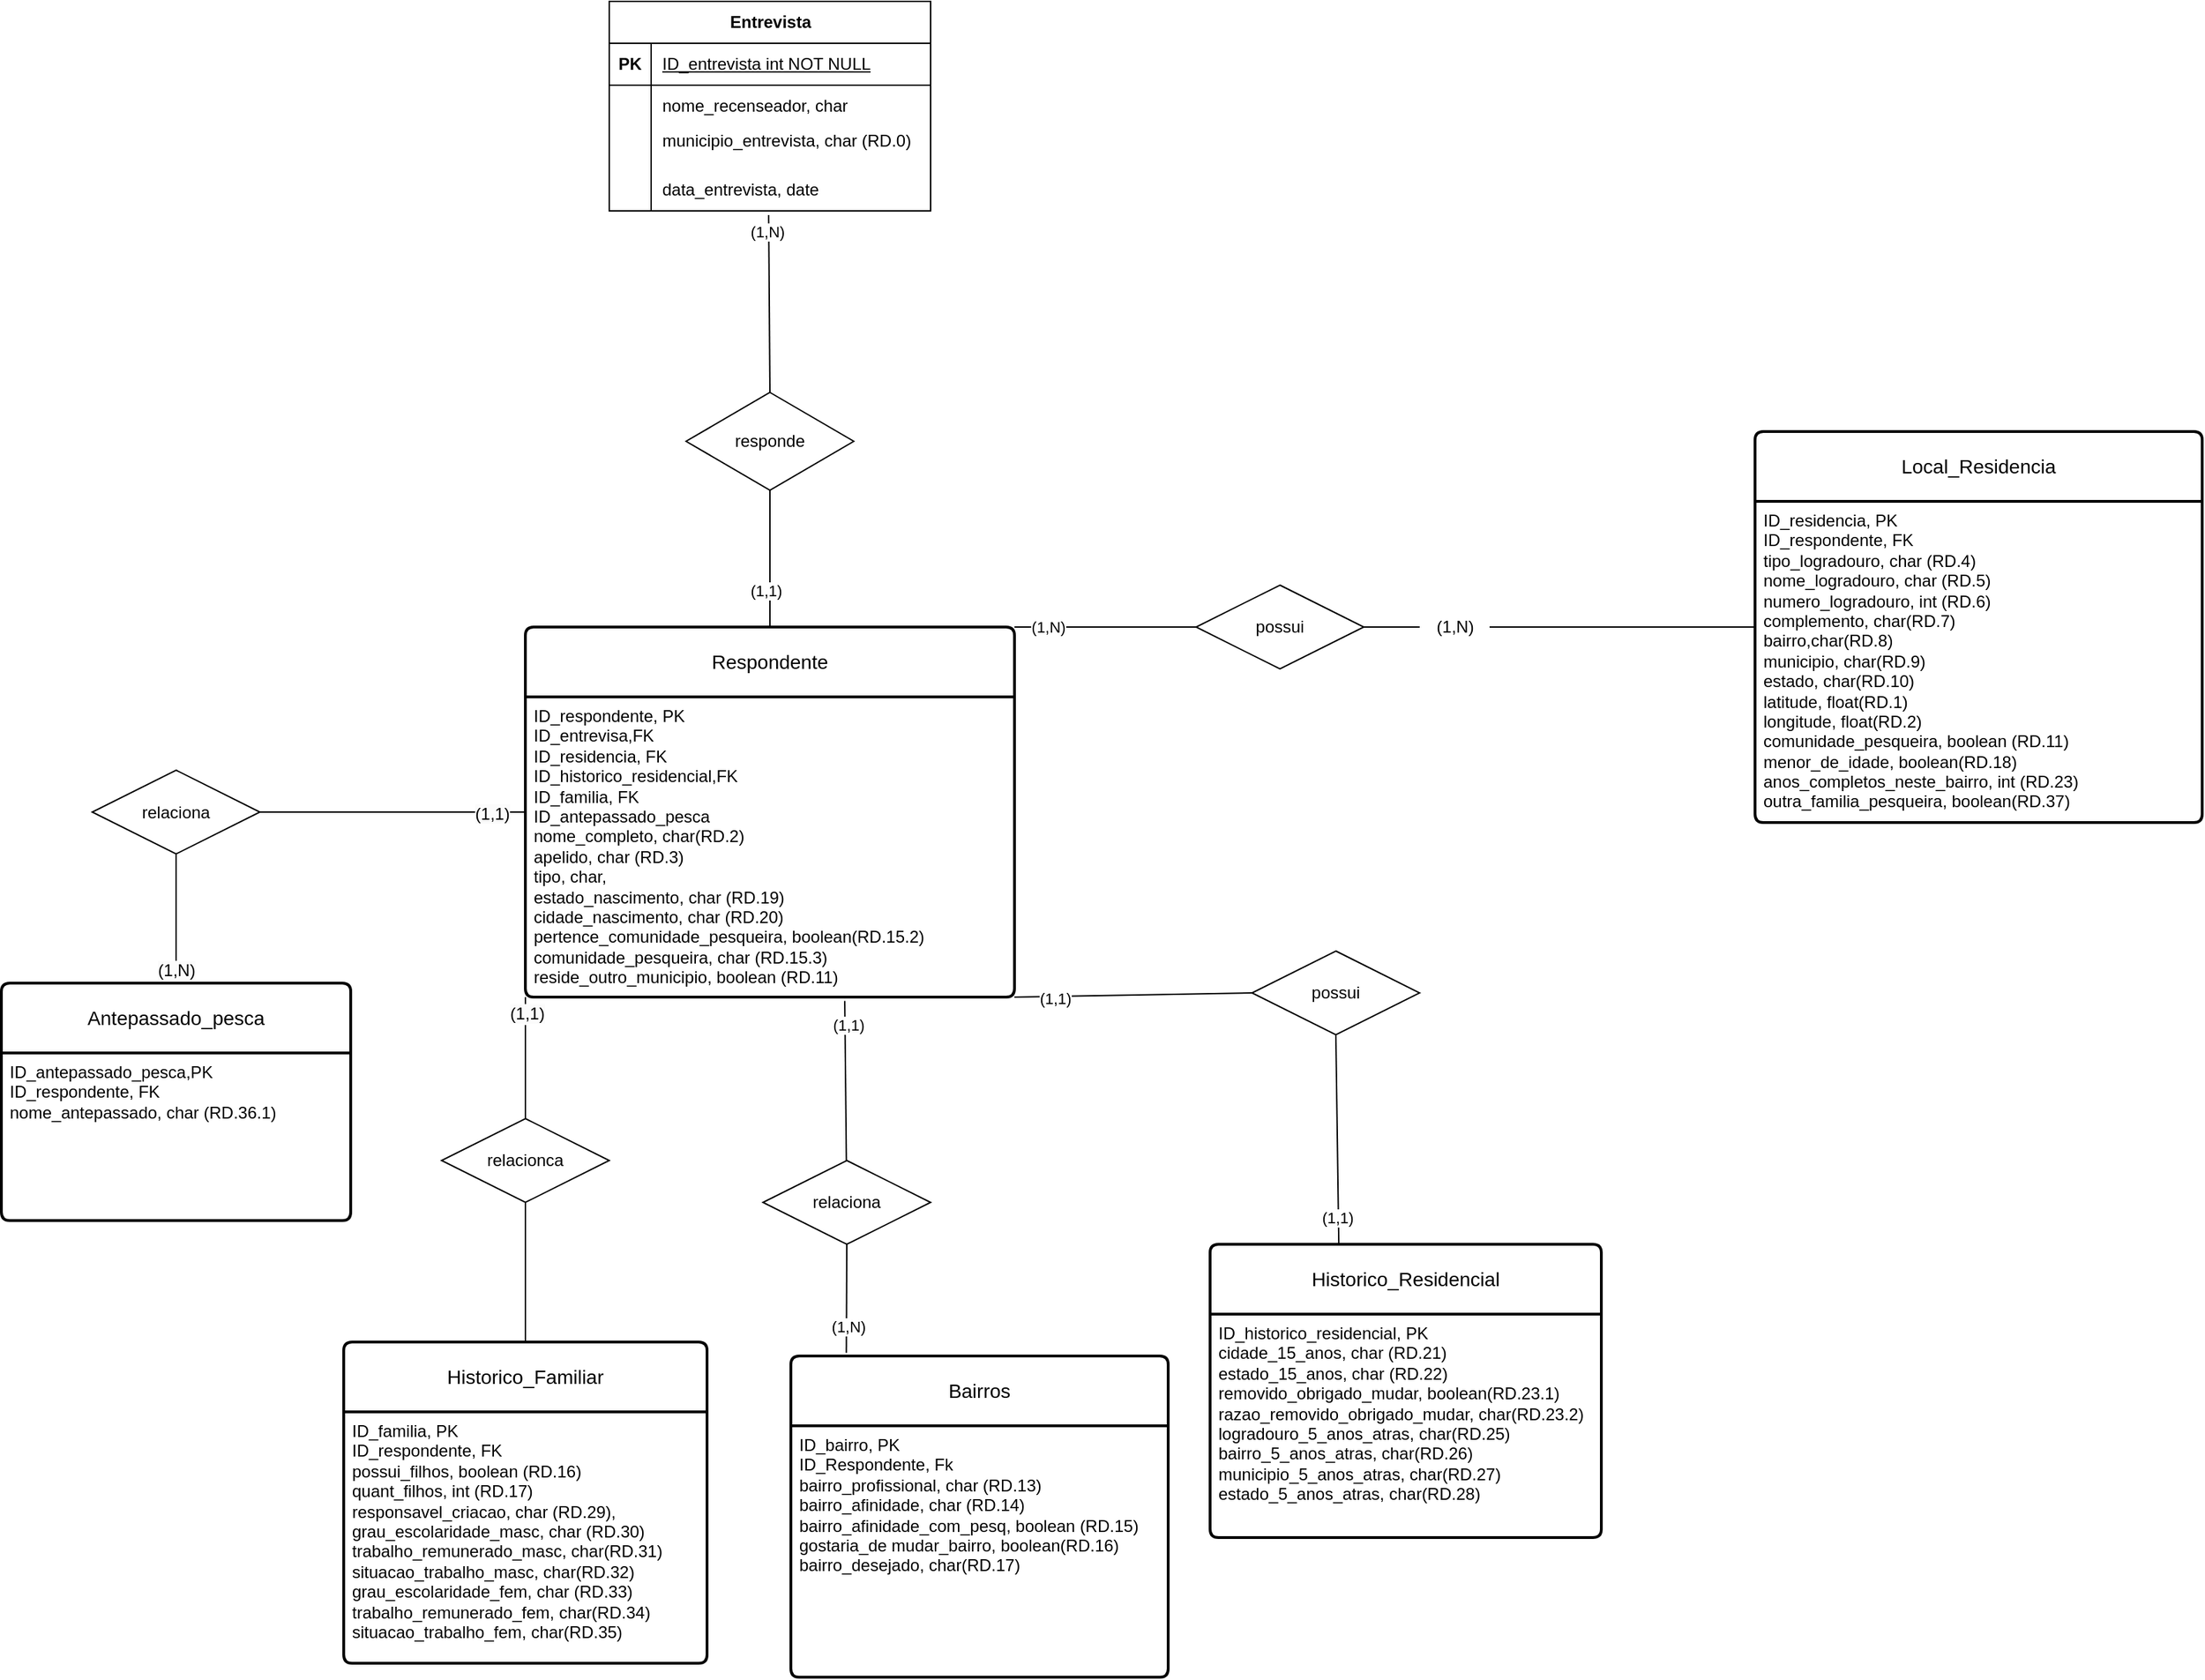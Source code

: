 <mxfile version="24.8.6">
  <diagram name="RD" id="4ZG_WJ0ZFfDU5310WVBY">
    <mxGraphModel dx="1707" dy="1650" grid="1" gridSize="10" guides="1" tooltips="1" connect="1" arrows="0" fold="1" page="1" pageScale="1" pageWidth="827" pageHeight="1169" math="0" shadow="0">
      <root>
        <mxCell id="0" />
        <mxCell id="1" parent="0" />
        <mxCell id="1DuG-6XNfQ7v3wwAHDZl-15" value="Respondente" style="swimlane;childLayout=stackLayout;horizontal=1;startSize=50;horizontalStack=0;rounded=1;fontSize=14;fontStyle=0;strokeWidth=2;resizeParent=0;resizeLast=1;shadow=0;dashed=0;align=center;arcSize=4;whiteSpace=wrap;html=1;" parent="1" vertex="1">
          <mxGeometry x="-380" y="228" width="350" height="265" as="geometry">
            <mxRectangle x="-330" y="325.5" width="120" height="50" as="alternateBounds" />
          </mxGeometry>
        </mxCell>
        <mxCell id="1DuG-6XNfQ7v3wwAHDZl-16" value="ID_respondente, PK&lt;div&gt;ID_entrevisa,FK&lt;/div&gt;&lt;div&gt;ID_residencia, FK&lt;/div&gt;&lt;div&gt;ID_historico_residencial,FK&lt;/div&gt;&lt;div&gt;ID_familia, FK&lt;/div&gt;&lt;div&gt;ID_antepassado_pesca&lt;br&gt;nome_completo, char(RD.2)&lt;br&gt;apelido, char (RD.3)&lt;div&gt;tipo, char,&lt;/div&gt;&lt;div&gt;&lt;span style=&quot;background-color: initial;&quot;&gt;estado_nascimento, char (RD.19)&lt;/span&gt;&lt;/div&gt;&lt;div&gt;&lt;span style=&quot;background-color: initial;&quot;&gt;cidade_nascimento, char (RD.20)&lt;/span&gt;&lt;/div&gt;&lt;div&gt;&lt;span style=&quot;background-color: initial;&quot;&gt;pertence_comunidade_pesqueira, boolean(RD.15.2)&lt;/span&gt;&lt;/div&gt;&lt;div&gt;&lt;span style=&quot;background-color: initial;&quot;&gt;comunidade_pesqueira, char (&lt;/span&gt;&lt;span style=&quot;background-color: initial;&quot;&gt;RD.15.3)&lt;/span&gt;&lt;/div&gt;&lt;div&gt;reside_outro_municipio, boolean (RD.11)&lt;/div&gt;&lt;div&gt;&lt;br&gt;&lt;/div&gt;&lt;div&gt;&lt;br&gt;&lt;/div&gt;&lt;/div&gt;" style="align=left;strokeColor=none;fillColor=none;spacingLeft=4;fontSize=12;verticalAlign=top;resizable=0;rotatable=0;part=1;html=1;" parent="1DuG-6XNfQ7v3wwAHDZl-15" vertex="1">
          <mxGeometry y="50" width="350" height="215" as="geometry" />
        </mxCell>
        <mxCell id="1DuG-6XNfQ7v3wwAHDZl-19" value="responde" style="shape=rhombus;perimeter=rhombusPerimeter;whiteSpace=wrap;html=1;align=center;" parent="1" vertex="1">
          <mxGeometry x="-265" y="60" width="120" height="70" as="geometry" />
        </mxCell>
        <mxCell id="1DuG-6XNfQ7v3wwAHDZl-25" value="Local_Residencia" style="swimlane;childLayout=stackLayout;horizontal=1;startSize=50;horizontalStack=0;rounded=1;fontSize=14;fontStyle=0;strokeWidth=2;resizeParent=0;resizeLast=1;shadow=0;dashed=0;align=center;arcSize=4;whiteSpace=wrap;html=1;" parent="1" vertex="1">
          <mxGeometry x="500" y="88" width="320" height="280" as="geometry">
            <mxRectangle x="280" y="218" width="150" height="50" as="alternateBounds" />
          </mxGeometry>
        </mxCell>
        <mxCell id="1DuG-6XNfQ7v3wwAHDZl-26" value="ID_residencia, PK&lt;div&gt;ID_respondente, FK&lt;br&gt;tipo_logradouro, char (RD.4)&lt;br&gt;nome_logradouro, char (RD.5)&lt;div&gt;numero_logradouro, int (RD.6)&lt;/div&gt;&lt;div&gt;complemento, char(RD.7)&lt;/div&gt;&lt;div&gt;bairro,char(RD.8)&lt;/div&gt;&lt;div&gt;municipio, char&lt;span style=&quot;background-color: initial;&quot;&gt;(RD.9)&lt;/span&gt;&lt;/div&gt;&lt;div&gt;estado, char&lt;span style=&quot;background-color: initial;&quot;&gt;(RD.10)&lt;/span&gt;&lt;/div&gt;&lt;div&gt;latitude, float&lt;span style=&quot;background-color: initial;&quot;&gt;(RD.1)&lt;/span&gt;&lt;/div&gt;&lt;div&gt;longitude, float&lt;span style=&quot;background-color: initial;&quot;&gt;(RD.2)&lt;/span&gt;&lt;/div&gt;&lt;div&gt;&lt;span style=&quot;background-color: initial;&quot;&gt;comunidade_pesqueira, boolean (RD.11)&lt;/span&gt;&lt;/div&gt;&lt;div&gt;&lt;span style=&quot;background-color: initial;&quot;&gt;menor_de_idade, boolean(RD.18)&lt;/span&gt;&lt;/div&gt;&lt;div&gt;&lt;span style=&quot;background-color: initial;&quot;&gt;anos_completos_neste_bairro, int (RD.23)&lt;/span&gt;&lt;/div&gt;&lt;div&gt;&lt;span style=&quot;background-color: initial;&quot;&gt;outra_familia_pesqueira, boolean(RD.37)&lt;/span&gt;&lt;/div&gt;&lt;div&gt;&lt;br&gt;&lt;/div&gt;&lt;div&gt;&lt;br&gt;&lt;/div&gt;&lt;div&gt;&lt;br&gt;&lt;/div&gt;&lt;/div&gt;" style="align=left;strokeColor=none;fillColor=none;spacingLeft=4;fontSize=12;verticalAlign=top;resizable=0;rotatable=0;part=1;html=1;" parent="1DuG-6XNfQ7v3wwAHDZl-25" vertex="1">
          <mxGeometry y="50" width="320" height="230" as="geometry" />
        </mxCell>
        <mxCell id="1DuG-6XNfQ7v3wwAHDZl-62" value="Historico_Familiar" style="swimlane;childLayout=stackLayout;horizontal=1;startSize=50;horizontalStack=0;rounded=1;fontSize=14;fontStyle=0;strokeWidth=2;resizeParent=0;resizeLast=1;shadow=0;dashed=0;align=center;arcSize=4;whiteSpace=wrap;html=1;" parent="1" vertex="1">
          <mxGeometry x="-510" y="740" width="260" height="230" as="geometry">
            <mxRectangle x="-450" y="730" width="150" height="50" as="alternateBounds" />
          </mxGeometry>
        </mxCell>
        <mxCell id="1DuG-6XNfQ7v3wwAHDZl-63" value="ID_familia, PK&lt;div&gt;ID_respondente, FK&lt;/div&gt;&lt;div&gt;&lt;div&gt;possui_filhos, boolean (RD.16)&lt;/div&gt;&lt;div&gt;quant_filhos, int (RD.17)&lt;/div&gt;&lt;div&gt;responsavel_criacao, char (RD.29),&amp;nbsp;&lt;/div&gt;&lt;div&gt;&lt;span style=&quot;background-color: initial;&quot;&gt;grau_escolaridade_masc, char (RD.30)&lt;/span&gt;&lt;/div&gt;&lt;div&gt;&lt;span style=&quot;background-color: initial;&quot;&gt;trabalho_remunerado_masc, char(RD.31)&lt;/span&gt;&lt;/div&gt;&lt;div&gt;&lt;span style=&quot;background-color: initial;&quot;&gt;situacao_trabalho_masc, char(RD.32)&lt;/span&gt;&lt;/div&gt;&lt;div&gt;&lt;div&gt;&lt;span style=&quot;background-color: initial;&quot;&gt;grau_escolaridade_fem, char (RD.33&lt;/span&gt;&lt;span style=&quot;background-color: initial;&quot;&gt;)&lt;/span&gt;&lt;/div&gt;&lt;/div&gt;&lt;div&gt;&lt;div&gt;&lt;span style=&quot;background-color: initial;&quot;&gt;trabalho_remunerado_fem, char(RD.34)&lt;/span&gt;&lt;/div&gt;&lt;div&gt;&lt;/div&gt;&lt;/div&gt;&lt;div&gt;&lt;div&gt;&lt;span style=&quot;background-color: initial;&quot;&gt;situacao_trabalho_fem, char(RD.35)&lt;/span&gt;&lt;/div&gt;&lt;div&gt;&lt;span style=&quot;background-color: initial;&quot;&gt;&lt;br&gt;&lt;/span&gt;&lt;/div&gt;&lt;div&gt;&lt;/div&gt;&lt;/div&gt;&lt;/div&gt;" style="align=left;strokeColor=none;fillColor=none;spacingLeft=4;fontSize=12;verticalAlign=top;resizable=0;rotatable=0;part=1;html=1;" parent="1DuG-6XNfQ7v3wwAHDZl-62" vertex="1">
          <mxGeometry y="50" width="260" height="180" as="geometry" />
        </mxCell>
        <mxCell id="1DuG-6XNfQ7v3wwAHDZl-68" style="edgeStyle=orthogonalEdgeStyle;rounded=0;orthogonalLoop=1;jettySize=auto;html=1;exitX=0.5;exitY=1;exitDx=0;exitDy=0;" parent="1DuG-6XNfQ7v3wwAHDZl-62" source="1DuG-6XNfQ7v3wwAHDZl-63" target="1DuG-6XNfQ7v3wwAHDZl-63" edge="1">
          <mxGeometry relative="1" as="geometry" />
        </mxCell>
        <mxCell id="1DuG-6XNfQ7v3wwAHDZl-70" value="Historico_Residencial" style="swimlane;childLayout=stackLayout;horizontal=1;startSize=50;horizontalStack=0;rounded=1;fontSize=14;fontStyle=0;strokeWidth=2;resizeParent=0;resizeLast=1;shadow=0;dashed=0;align=center;arcSize=4;whiteSpace=wrap;html=1;" parent="1" vertex="1">
          <mxGeometry x="110" y="670" width="280" height="210" as="geometry">
            <mxRectangle x="130" y="660" width="170" height="50" as="alternateBounds" />
          </mxGeometry>
        </mxCell>
        <mxCell id="1DuG-6XNfQ7v3wwAHDZl-71" value="&lt;div&gt;ID_historico_residencial, PK&lt;/div&gt;&lt;div&gt;cidade_15_anos, char (RD.21)&lt;/div&gt;&lt;div&gt;estado_15_anos, char (RD.22)&lt;/div&gt;&lt;div&gt;removido_obrigado_mudar, boolean(RD.23.1)&lt;/div&gt;&lt;div&gt;razao_removido_obrigado_mudar, char(RD.23.2)&lt;/div&gt;&lt;div&gt;logradouro_5_anos_atras, char(RD.25)&lt;/div&gt;&lt;div&gt;bairro_5_anos_atras, char(RD.26)&lt;/div&gt;&lt;div&gt;&lt;div&gt;municipio_5_anos_atras, char(RD.27)&lt;/div&gt;&lt;div&gt;estado&lt;span style=&quot;background-color: initial;&quot;&gt;_5_anos_atras, char(RD.28)&lt;/span&gt;&lt;/div&gt;&lt;div&gt;&lt;br&gt;&lt;/div&gt;&lt;div&gt;&lt;br&gt;&lt;/div&gt;&lt;/div&gt;&lt;div&gt;&lt;br&gt;&lt;/div&gt;&lt;div&gt;&lt;br&gt;&lt;/div&gt;&lt;div&gt;&lt;br&gt;&lt;/div&gt;" style="align=left;strokeColor=none;fillColor=none;spacingLeft=4;fontSize=12;verticalAlign=top;resizable=0;rotatable=0;part=1;html=1;" parent="1DuG-6XNfQ7v3wwAHDZl-70" vertex="1">
          <mxGeometry y="50" width="280" height="160" as="geometry" />
        </mxCell>
        <mxCell id="1DuG-6XNfQ7v3wwAHDZl-72" value="Antepassado_pesca" style="swimlane;childLayout=stackLayout;horizontal=1;startSize=50;horizontalStack=0;rounded=1;fontSize=14;fontStyle=0;strokeWidth=2;resizeParent=0;resizeLast=1;shadow=0;dashed=0;align=center;arcSize=4;whiteSpace=wrap;html=1;" parent="1" vertex="1">
          <mxGeometry x="-755" y="483" width="250" height="170" as="geometry">
            <mxRectangle x="-715" y="483" width="170" height="50" as="alternateBounds" />
          </mxGeometry>
        </mxCell>
        <mxCell id="1DuG-6XNfQ7v3wwAHDZl-73" value="ID_antepassado_pesca,PK&lt;div&gt;ID_respondente, FK&lt;/div&gt;&lt;div&gt;nome_antepassado, char (RD.36.1)&lt;/div&gt;&lt;div&gt;&lt;br&gt;&lt;div&gt;&lt;br&gt;&lt;/div&gt;&lt;/div&gt;" style="align=left;strokeColor=none;fillColor=none;spacingLeft=4;fontSize=12;verticalAlign=top;resizable=0;rotatable=0;part=1;html=1;" parent="1DuG-6XNfQ7v3wwAHDZl-72" vertex="1">
          <mxGeometry y="50" width="250" height="120" as="geometry" />
        </mxCell>
        <mxCell id="1DuG-6XNfQ7v3wwAHDZl-85" value="possui" style="shape=rhombus;perimeter=rhombusPerimeter;whiteSpace=wrap;html=1;align=center;" parent="1" vertex="1">
          <mxGeometry x="100" y="198" width="120" height="60" as="geometry" />
        </mxCell>
        <mxCell id="1DuG-6XNfQ7v3wwAHDZl-86" value="relacionca" style="shape=rhombus;perimeter=rhombusPerimeter;whiteSpace=wrap;html=1;align=center;" parent="1" vertex="1">
          <mxGeometry x="-440" y="580" width="120" height="60" as="geometry" />
        </mxCell>
        <mxCell id="1DuG-6XNfQ7v3wwAHDZl-93" value="" style="endArrow=none;html=1;rounded=0;entryX=0;entryY=0.5;entryDx=0;entryDy=0;exitX=1;exitY=0.5;exitDx=0;exitDy=0;" parent="1" source="aQsfxuL758JZkBwm2TSW-17" target="1DuG-6XNfQ7v3wwAHDZl-15" edge="1">
          <mxGeometry relative="1" as="geometry">
            <mxPoint x="-510" y="243" as="sourcePoint" />
            <mxPoint x="-360" y="240" as="targetPoint" />
          </mxGeometry>
        </mxCell>
        <mxCell id="aQsfxuL758JZkBwm2TSW-3" value="&lt;span style=&quot;font-size: 12px; background-color: rgb(251, 251, 251);&quot;&gt;(1,1)&lt;/span&gt;" style="edgeLabel;html=1;align=center;verticalAlign=middle;resizable=0;points=[];" parent="1DuG-6XNfQ7v3wwAHDZl-93" vertex="1" connectable="0">
          <mxGeometry x="0.74" y="-1" relative="1" as="geometry">
            <mxPoint as="offset" />
          </mxGeometry>
        </mxCell>
        <mxCell id="1DuG-6XNfQ7v3wwAHDZl-95" value="" style="endArrow=none;html=1;rounded=0;entryX=0;entryY=0.5;entryDx=0;entryDy=0;exitX=1;exitY=0.5;exitDx=0;exitDy=0;" parent="1" source="1DuG-6XNfQ7v3wwAHDZl-77" target="1DuG-6XNfQ7v3wwAHDZl-25" edge="1">
          <mxGeometry relative="1" as="geometry">
            <mxPoint x="100" y="242.5" as="sourcePoint" />
            <mxPoint x="260" y="242.5" as="targetPoint" />
          </mxGeometry>
        </mxCell>
        <mxCell id="1DuG-6XNfQ7v3wwAHDZl-96" value="" style="endArrow=none;html=1;rounded=0;entryX=0;entryY=0.5;entryDx=0;entryDy=0;exitX=1;exitY=0;exitDx=0;exitDy=0;" parent="1" source="1DuG-6XNfQ7v3wwAHDZl-15" target="1DuG-6XNfQ7v3wwAHDZl-85" edge="1">
          <mxGeometry relative="1" as="geometry">
            <mxPoint x="-170" y="243" as="sourcePoint" />
            <mxPoint x="-30" y="242.5" as="targetPoint" />
            <Array as="points" />
          </mxGeometry>
        </mxCell>
        <mxCell id="aQsfxuL758JZkBwm2TSW-1" value="(1,N)" style="edgeLabel;html=1;align=center;verticalAlign=middle;resizable=0;points=[];" parent="1DuG-6XNfQ7v3wwAHDZl-96" vertex="1" connectable="0">
          <mxGeometry x="-0.637" relative="1" as="geometry">
            <mxPoint as="offset" />
          </mxGeometry>
        </mxCell>
        <mxCell id="1DuG-6XNfQ7v3wwAHDZl-97" value="" style="endArrow=none;html=1;rounded=0;exitX=0.5;exitY=1;exitDx=0;exitDy=0;entryX=0.5;entryY=0;entryDx=0;entryDy=0;" parent="1" source="aQsfxuL758JZkBwm2TSW-17" target="1DuG-6XNfQ7v3wwAHDZl-72" edge="1">
          <mxGeometry relative="1" as="geometry">
            <mxPoint x="-580" y="273" as="sourcePoint" />
            <mxPoint x="-410" y="298" as="targetPoint" />
            <Array as="points" />
          </mxGeometry>
        </mxCell>
        <mxCell id="aQsfxuL758JZkBwm2TSW-2" value="&lt;span style=&quot;font-size: 12px; background-color: rgb(251, 251, 251);&quot;&gt;(1,N)&lt;/span&gt;" style="edgeLabel;html=1;align=center;verticalAlign=middle;resizable=0;points=[];" parent="1DuG-6XNfQ7v3wwAHDZl-97" vertex="1" connectable="0">
          <mxGeometry x="0.804" relative="1" as="geometry">
            <mxPoint as="offset" />
          </mxGeometry>
        </mxCell>
        <mxCell id="1DuG-6XNfQ7v3wwAHDZl-98" value="" style="endArrow=none;html=1;rounded=0;entryX=0.5;entryY=0;entryDx=0;entryDy=0;exitX=0.5;exitY=1;exitDx=0;exitDy=0;" parent="1" source="1DuG-6XNfQ7v3wwAHDZl-86" target="1DuG-6XNfQ7v3wwAHDZl-62" edge="1">
          <mxGeometry relative="1" as="geometry">
            <mxPoint x="-310" y="450" as="sourcePoint" />
            <mxPoint x="-150" y="450" as="targetPoint" />
            <Array as="points" />
          </mxGeometry>
        </mxCell>
        <mxCell id="1DuG-6XNfQ7v3wwAHDZl-99" value="" style="endArrow=none;html=1;rounded=0;entryX=0;entryY=0.5;entryDx=0;entryDy=0;exitX=1;exitY=0.5;exitDx=0;exitDy=0;" parent="1" source="1DuG-6XNfQ7v3wwAHDZl-85" target="1DuG-6XNfQ7v3wwAHDZl-77" edge="1">
          <mxGeometry relative="1" as="geometry">
            <mxPoint x="90" y="243" as="sourcePoint" />
            <mxPoint x="280" y="243" as="targetPoint" />
          </mxGeometry>
        </mxCell>
        <mxCell id="1DuG-6XNfQ7v3wwAHDZl-77" value="(1,N)" style="text;html=1;align=center;verticalAlign=middle;resizable=0;points=[];autosize=1;strokeColor=none;fillColor=none;" parent="1" vertex="1">
          <mxGeometry x="260" y="213" width="50" height="30" as="geometry" />
        </mxCell>
        <mxCell id="aQsfxuL758JZkBwm2TSW-4" value="" style="endArrow=none;html=1;rounded=0;entryX=0.5;entryY=0;entryDx=0;entryDy=0;exitX=0.496;exitY=1.1;exitDx=0;exitDy=0;exitPerimeter=0;" parent="1" source="PhubBDYhbyqGW9C_YqSu-11" target="1DuG-6XNfQ7v3wwAHDZl-19" edge="1">
          <mxGeometry relative="1" as="geometry">
            <mxPoint x="-205" y="-40" as="sourcePoint" />
            <mxPoint x="-251" y="40" as="targetPoint" />
            <Array as="points" />
          </mxGeometry>
        </mxCell>
        <mxCell id="aQsfxuL758JZkBwm2TSW-7" value="(1,N)" style="edgeLabel;html=1;align=center;verticalAlign=middle;resizable=0;points=[];" parent="aQsfxuL758JZkBwm2TSW-4" vertex="1" connectable="0">
          <mxGeometry x="-0.818" y="-1" relative="1" as="geometry">
            <mxPoint as="offset" />
          </mxGeometry>
        </mxCell>
        <mxCell id="aQsfxuL758JZkBwm2TSW-5" value="" style="endArrow=none;html=1;rounded=0;entryX=0.5;entryY=0;entryDx=0;entryDy=0;" parent="1" source="1DuG-6XNfQ7v3wwAHDZl-19" target="1DuG-6XNfQ7v3wwAHDZl-15" edge="1">
          <mxGeometry relative="1" as="geometry">
            <mxPoint x="-250" y="130" as="sourcePoint" />
            <mxPoint x="-249" y="240" as="targetPoint" />
            <Array as="points" />
          </mxGeometry>
        </mxCell>
        <mxCell id="aQsfxuL758JZkBwm2TSW-6" value="(1,1)" style="edgeLabel;html=1;align=center;verticalAlign=middle;resizable=0;points=[];" parent="aQsfxuL758JZkBwm2TSW-5" vertex="1" connectable="0">
          <mxGeometry x="0.455" y="-3" relative="1" as="geometry">
            <mxPoint as="offset" />
          </mxGeometry>
        </mxCell>
        <mxCell id="aQsfxuL758JZkBwm2TSW-8" value="" style="endArrow=none;html=1;rounded=0;entryX=1;entryY=1;entryDx=0;entryDy=0;exitX=0;exitY=0.5;exitDx=0;exitDy=0;" parent="1" source="aQsfxuL758JZkBwm2TSW-9" target="1DuG-6XNfQ7v3wwAHDZl-15" edge="1">
          <mxGeometry relative="1" as="geometry">
            <mxPoint x="-90" y="350" as="sourcePoint" />
            <mxPoint x="-250" y="300" as="targetPoint" />
          </mxGeometry>
        </mxCell>
        <mxCell id="aQsfxuL758JZkBwm2TSW-15" value="(1,1)" style="edgeLabel;html=1;align=center;verticalAlign=middle;resizable=0;points=[];" parent="aQsfxuL758JZkBwm2TSW-8" vertex="1" connectable="0">
          <mxGeometry x="0.656" relative="1" as="geometry">
            <mxPoint y="1" as="offset" />
          </mxGeometry>
        </mxCell>
        <mxCell id="aQsfxuL758JZkBwm2TSW-9" value="possui" style="shape=rhombus;perimeter=rhombusPerimeter;whiteSpace=wrap;html=1;align=center;" parent="1" vertex="1">
          <mxGeometry x="140" y="460" width="120" height="60" as="geometry" />
        </mxCell>
        <mxCell id="aQsfxuL758JZkBwm2TSW-10" value="" style="endArrow=none;html=1;rounded=0;exitX=0.5;exitY=0;exitDx=0;exitDy=0;entryX=0;entryY=1;entryDx=0;entryDy=0;" parent="1" source="1DuG-6XNfQ7v3wwAHDZl-86" target="1DuG-6XNfQ7v3wwAHDZl-15" edge="1">
          <mxGeometry relative="1" as="geometry">
            <mxPoint x="-500" y="253" as="sourcePoint" />
            <mxPoint x="-310" y="270" as="targetPoint" />
          </mxGeometry>
        </mxCell>
        <mxCell id="aQsfxuL758JZkBwm2TSW-11" value="&lt;span style=&quot;font-size: 12px; background-color: rgb(251, 251, 251);&quot;&gt;(1,1)&lt;/span&gt;" style="edgeLabel;html=1;align=center;verticalAlign=middle;resizable=0;points=[];" parent="aQsfxuL758JZkBwm2TSW-10" vertex="1" connectable="0">
          <mxGeometry x="0.74" y="-1" relative="1" as="geometry">
            <mxPoint as="offset" />
          </mxGeometry>
        </mxCell>
        <mxCell id="aQsfxuL758JZkBwm2TSW-12" value="" style="endArrow=none;html=1;rounded=0;entryX=0.5;entryY=1;entryDx=0;entryDy=0;exitX=0.329;exitY=0;exitDx=0;exitDy=0;exitPerimeter=0;" parent="1" source="1DuG-6XNfQ7v3wwAHDZl-70" target="aQsfxuL758JZkBwm2TSW-9" edge="1">
          <mxGeometry relative="1" as="geometry">
            <mxPoint x="-80" y="370" as="sourcePoint" />
            <mxPoint x="-180" y="278" as="targetPoint" />
            <Array as="points" />
          </mxGeometry>
        </mxCell>
        <mxCell id="aQsfxuL758JZkBwm2TSW-16" value="(1,1)" style="edgeLabel;html=1;align=center;verticalAlign=middle;resizable=0;points=[];" parent="aQsfxuL758JZkBwm2TSW-12" vertex="1" connectable="0">
          <mxGeometry x="-0.739" y="1" relative="1" as="geometry">
            <mxPoint as="offset" />
          </mxGeometry>
        </mxCell>
        <mxCell id="aQsfxuL758JZkBwm2TSW-17" value="relaciona" style="shape=rhombus;perimeter=rhombusPerimeter;whiteSpace=wrap;html=1;align=center;" parent="1" vertex="1">
          <mxGeometry x="-690" y="330.5" width="120" height="60" as="geometry" />
        </mxCell>
        <mxCell id="aQsfxuL758JZkBwm2TSW-18" value="Bairros" style="swimlane;childLayout=stackLayout;horizontal=1;startSize=50;horizontalStack=0;rounded=1;fontSize=14;fontStyle=0;strokeWidth=2;resizeParent=0;resizeLast=1;shadow=0;dashed=0;align=center;arcSize=4;whiteSpace=wrap;html=1;" parent="1" vertex="1">
          <mxGeometry x="-190" y="750" width="270" height="230" as="geometry" />
        </mxCell>
        <mxCell id="aQsfxuL758JZkBwm2TSW-19" value="ID_bairro, PK&lt;div&gt;ID_Respondente, Fk&lt;/div&gt;&lt;div&gt;bairro_profissional, char (RD.13&lt;span style=&quot;background-color: initial;&quot;&gt;)&lt;/span&gt;&lt;/div&gt;&lt;div&gt;&lt;span style=&quot;background-color: initial;&quot;&gt;bairro_afinidade, char (RD.14)&lt;/span&gt;&lt;/div&gt;&lt;div&gt;bairro_afinidade_com_pesq, boolean (RD.15)&lt;/div&gt;&lt;div&gt;gostaria_de mudar_bairro, boolean(RD.16)&lt;/div&gt;&lt;div&gt;bairro_desejado, char(RD.17)&lt;/div&gt;&lt;div&gt;&lt;br&gt;&lt;/div&gt;" style="align=left;strokeColor=none;fillColor=none;spacingLeft=4;fontSize=12;verticalAlign=top;resizable=0;rotatable=0;part=1;html=1;" parent="aQsfxuL758JZkBwm2TSW-18" vertex="1">
          <mxGeometry y="50" width="270" height="180" as="geometry" />
        </mxCell>
        <mxCell id="aQsfxuL758JZkBwm2TSW-21" value="relaciona" style="shape=rhombus;perimeter=rhombusPerimeter;whiteSpace=wrap;html=1;align=center;" parent="1" vertex="1">
          <mxGeometry x="-210" y="610" width="120" height="60" as="geometry" />
        </mxCell>
        <mxCell id="aQsfxuL758JZkBwm2TSW-20" value="" style="endArrow=none;html=1;rounded=0;exitX=0.653;exitY=1.013;exitDx=0;exitDy=0;exitPerimeter=0;" parent="1" source="1DuG-6XNfQ7v3wwAHDZl-16" target="aQsfxuL758JZkBwm2TSW-21" edge="1">
          <mxGeometry relative="1" as="geometry">
            <mxPoint x="-170" y="510" as="sourcePoint" />
            <mxPoint x="-150" y="590" as="targetPoint" />
          </mxGeometry>
        </mxCell>
        <mxCell id="aQsfxuL758JZkBwm2TSW-24" value="(1,1)" style="edgeLabel;html=1;align=center;verticalAlign=middle;resizable=0;points=[];" parent="aQsfxuL758JZkBwm2TSW-20" vertex="1" connectable="0">
          <mxGeometry x="-0.71" y="2" relative="1" as="geometry">
            <mxPoint as="offset" />
          </mxGeometry>
        </mxCell>
        <mxCell id="aQsfxuL758JZkBwm2TSW-22" value="" style="endArrow=none;html=1;rounded=0;exitX=0.147;exitY=-0.01;exitDx=0;exitDy=0;exitPerimeter=0;entryX=0.5;entryY=1;entryDx=0;entryDy=0;" parent="1" source="aQsfxuL758JZkBwm2TSW-18" target="aQsfxuL758JZkBwm2TSW-21" edge="1">
          <mxGeometry relative="1" as="geometry">
            <mxPoint x="-141" y="506" as="sourcePoint" />
            <mxPoint x="-140" y="620" as="targetPoint" />
          </mxGeometry>
        </mxCell>
        <mxCell id="aQsfxuL758JZkBwm2TSW-23" value="(1,N)" style="edgeLabel;html=1;align=center;verticalAlign=middle;resizable=0;points=[];" parent="aQsfxuL758JZkBwm2TSW-22" vertex="1" connectable="0">
          <mxGeometry x="-0.514" y="-1" relative="1" as="geometry">
            <mxPoint as="offset" />
          </mxGeometry>
        </mxCell>
        <mxCell id="PhubBDYhbyqGW9C_YqSu-1" value="Entrevista" style="shape=table;startSize=30;container=1;collapsible=1;childLayout=tableLayout;fixedRows=1;rowLines=0;fontStyle=1;align=center;resizeLast=1;html=1;" vertex="1" parent="1">
          <mxGeometry x="-320" y="-220" width="230" height="150" as="geometry" />
        </mxCell>
        <mxCell id="PhubBDYhbyqGW9C_YqSu-2" value="" style="shape=tableRow;horizontal=0;startSize=0;swimlaneHead=0;swimlaneBody=0;fillColor=none;collapsible=0;dropTarget=0;points=[[0,0.5],[1,0.5]];portConstraint=eastwest;top=0;left=0;right=0;bottom=1;" vertex="1" parent="PhubBDYhbyqGW9C_YqSu-1">
          <mxGeometry y="30" width="230" height="30" as="geometry" />
        </mxCell>
        <mxCell id="PhubBDYhbyqGW9C_YqSu-3" value="PK" style="shape=partialRectangle;connectable=0;fillColor=none;top=0;left=0;bottom=0;right=0;fontStyle=1;overflow=hidden;whiteSpace=wrap;html=1;" vertex="1" parent="PhubBDYhbyqGW9C_YqSu-2">
          <mxGeometry width="30" height="30" as="geometry">
            <mxRectangle width="30" height="30" as="alternateBounds" />
          </mxGeometry>
        </mxCell>
        <mxCell id="PhubBDYhbyqGW9C_YqSu-4" value="&lt;span style=&quot;font-weight: 400; text-wrap-mode: nowrap;&quot;&gt;ID_entrevista int NOT NULL&lt;/span&gt;" style="shape=partialRectangle;connectable=0;fillColor=none;top=0;left=0;bottom=0;right=0;align=left;spacingLeft=6;fontStyle=5;overflow=hidden;whiteSpace=wrap;html=1;" vertex="1" parent="PhubBDYhbyqGW9C_YqSu-2">
          <mxGeometry x="30" width="200" height="30" as="geometry">
            <mxRectangle width="200" height="30" as="alternateBounds" />
          </mxGeometry>
        </mxCell>
        <mxCell id="PhubBDYhbyqGW9C_YqSu-5" value="" style="shape=tableRow;horizontal=0;startSize=0;swimlaneHead=0;swimlaneBody=0;fillColor=none;collapsible=0;dropTarget=0;points=[[0,0.5],[1,0.5]];portConstraint=eastwest;top=0;left=0;right=0;bottom=0;" vertex="1" parent="PhubBDYhbyqGW9C_YqSu-1">
          <mxGeometry y="60" width="230" height="30" as="geometry" />
        </mxCell>
        <mxCell id="PhubBDYhbyqGW9C_YqSu-6" value="" style="shape=partialRectangle;connectable=0;fillColor=none;top=0;left=0;bottom=0;right=0;editable=1;overflow=hidden;whiteSpace=wrap;html=1;" vertex="1" parent="PhubBDYhbyqGW9C_YqSu-5">
          <mxGeometry width="30" height="30" as="geometry">
            <mxRectangle width="30" height="30" as="alternateBounds" />
          </mxGeometry>
        </mxCell>
        <mxCell id="PhubBDYhbyqGW9C_YqSu-7" value="&lt;span style=&quot;text-wrap-mode: nowrap;&quot;&gt;nome_recenseador, char&lt;/span&gt;" style="shape=partialRectangle;connectable=0;fillColor=none;top=0;left=0;bottom=0;right=0;align=left;spacingLeft=6;overflow=hidden;whiteSpace=wrap;html=1;" vertex="1" parent="PhubBDYhbyqGW9C_YqSu-5">
          <mxGeometry x="30" width="200" height="30" as="geometry">
            <mxRectangle width="200" height="30" as="alternateBounds" />
          </mxGeometry>
        </mxCell>
        <mxCell id="PhubBDYhbyqGW9C_YqSu-8" value="" style="shape=tableRow;horizontal=0;startSize=0;swimlaneHead=0;swimlaneBody=0;fillColor=none;collapsible=0;dropTarget=0;points=[[0,0.5],[1,0.5]];portConstraint=eastwest;top=0;left=0;right=0;bottom=0;" vertex="1" parent="PhubBDYhbyqGW9C_YqSu-1">
          <mxGeometry y="90" width="230" height="30" as="geometry" />
        </mxCell>
        <mxCell id="PhubBDYhbyqGW9C_YqSu-9" value="" style="shape=partialRectangle;connectable=0;fillColor=none;top=0;left=0;bottom=0;right=0;editable=1;overflow=hidden;whiteSpace=wrap;html=1;" vertex="1" parent="PhubBDYhbyqGW9C_YqSu-8">
          <mxGeometry width="30" height="30" as="geometry">
            <mxRectangle width="30" height="30" as="alternateBounds" />
          </mxGeometry>
        </mxCell>
        <mxCell id="PhubBDYhbyqGW9C_YqSu-10" value="&lt;div style=&quot;text-wrap-mode: nowrap;&quot;&gt;municipio_entrevista, char (RD.0)&lt;/div&gt;&lt;div&gt;&lt;br&gt;&lt;/div&gt;" style="shape=partialRectangle;connectable=0;fillColor=none;top=0;left=0;bottom=0;right=0;align=left;spacingLeft=6;overflow=hidden;whiteSpace=wrap;html=1;" vertex="1" parent="PhubBDYhbyqGW9C_YqSu-8">
          <mxGeometry x="30" width="200" height="30" as="geometry">
            <mxRectangle width="200" height="30" as="alternateBounds" />
          </mxGeometry>
        </mxCell>
        <mxCell id="PhubBDYhbyqGW9C_YqSu-11" value="" style="shape=tableRow;horizontal=0;startSize=0;swimlaneHead=0;swimlaneBody=0;fillColor=none;collapsible=0;dropTarget=0;points=[[0,0.5],[1,0.5]];portConstraint=eastwest;top=0;left=0;right=0;bottom=0;" vertex="1" parent="PhubBDYhbyqGW9C_YqSu-1">
          <mxGeometry y="120" width="230" height="30" as="geometry" />
        </mxCell>
        <mxCell id="PhubBDYhbyqGW9C_YqSu-12" value="" style="shape=partialRectangle;connectable=0;fillColor=none;top=0;left=0;bottom=0;right=0;editable=1;overflow=hidden;whiteSpace=wrap;html=1;" vertex="1" parent="PhubBDYhbyqGW9C_YqSu-11">
          <mxGeometry width="30" height="30" as="geometry">
            <mxRectangle width="30" height="30" as="alternateBounds" />
          </mxGeometry>
        </mxCell>
        <mxCell id="PhubBDYhbyqGW9C_YqSu-13" value="&lt;span style=&quot;text-wrap-mode: nowrap;&quot;&gt;data_entrevista, date&lt;/span&gt;" style="shape=partialRectangle;connectable=0;fillColor=none;top=0;left=0;bottom=0;right=0;align=left;spacingLeft=6;overflow=hidden;whiteSpace=wrap;html=1;" vertex="1" parent="PhubBDYhbyqGW9C_YqSu-11">
          <mxGeometry x="30" width="200" height="30" as="geometry">
            <mxRectangle width="200" height="30" as="alternateBounds" />
          </mxGeometry>
        </mxCell>
      </root>
    </mxGraphModel>
  </diagram>
</mxfile>
